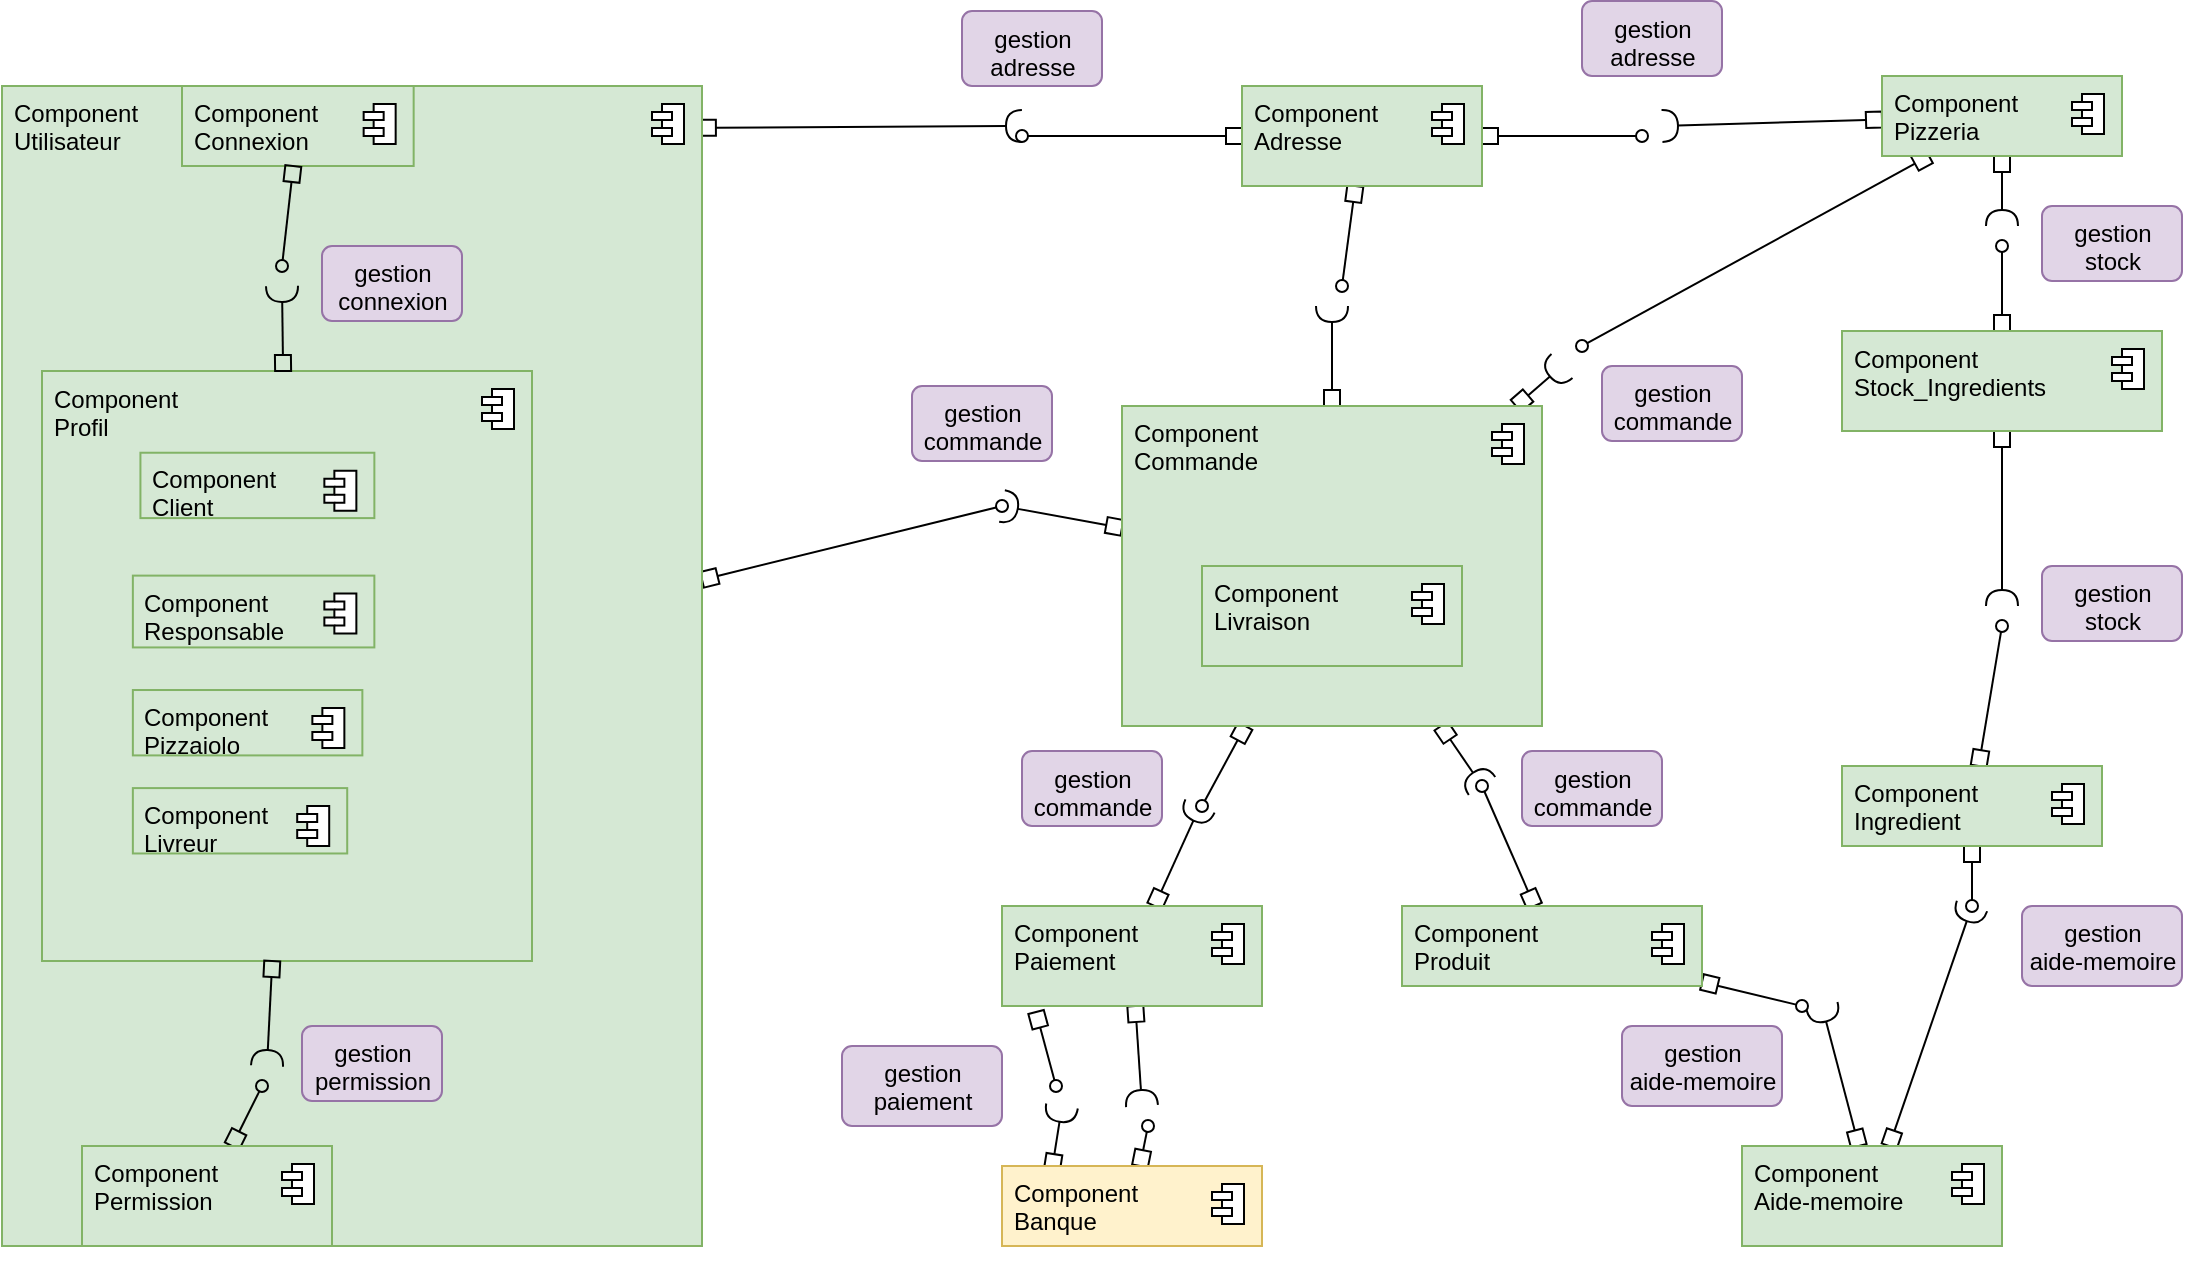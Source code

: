 <mxfile version="14.6.13" type="device"><diagram id="YfE7TOfCu_fSFhTdanTD" name="Page-1"><mxGraphModel dx="1086" dy="1453" grid="1" gridSize="10" guides="1" tooltips="1" connect="1" arrows="1" fold="1" page="1" pageScale="1" pageWidth="1169" pageHeight="827" math="0" shadow="0"><root><mxCell id="0"/><mxCell id="1" parent="0"/><mxCell id="h6eIbAjX_EkyVAfvAEQu-139" style="edgeStyle=none;rounded=0;orthogonalLoop=1;jettySize=auto;html=1;startArrow=box;startFill=0;endArrow=halfCircle;endFill=0;exitX=0.192;exitY=0.05;exitDx=0;exitDy=0;exitPerimeter=0;" edge="1" parent="1" source="h6eIbAjX_EkyVAfvAEQu-30"><mxGeometry relative="1" as="geometry"><mxPoint x="590" y="530" as="targetPoint"/></mxGeometry></mxCell><mxCell id="h6eIbAjX_EkyVAfvAEQu-159" value="" style="edgeStyle=none;rounded=0;orthogonalLoop=1;jettySize=auto;html=1;startArrow=box;startFill=0;endArrow=oval;endFill=0;" edge="1" parent="1" source="h6eIbAjX_EkyVAfvAEQu-30"><mxGeometry relative="1" as="geometry"><mxPoint x="633" y="540" as="targetPoint"/></mxGeometry></mxCell><mxCell id="h6eIbAjX_EkyVAfvAEQu-30" value="Component&lt;br&gt;Banque" style="html=1;align=left;spacingLeft=4;verticalAlign=top;fillColor=#fff2cc;strokeColor=#d6b656;" vertex="1" parent="1"><mxGeometry x="560" y="560" width="130" height="40" as="geometry"/></mxCell><mxCell id="h6eIbAjX_EkyVAfvAEQu-31" value="" style="shape=module;jettyWidth=10;jettyHeight=4;" vertex="1" parent="h6eIbAjX_EkyVAfvAEQu-30"><mxGeometry x="1" width="16" height="20" relative="1" as="geometry"><mxPoint x="-25" y="9" as="offset"/></mxGeometry></mxCell><mxCell id="h6eIbAjX_EkyVAfvAEQu-137" value="" style="edgeStyle=none;rounded=0;orthogonalLoop=1;jettySize=auto;html=1;startArrow=box;startFill=0;endArrow=halfCircle;endFill=0;" edge="1" parent="1" source="h6eIbAjX_EkyVAfvAEQu-32"><mxGeometry relative="1" as="geometry"><mxPoint x="659" y="380" as="targetPoint"/></mxGeometry></mxCell><mxCell id="h6eIbAjX_EkyVAfvAEQu-138" style="edgeStyle=none;rounded=0;orthogonalLoop=1;jettySize=auto;html=1;startArrow=box;startFill=0;endArrow=halfCircle;endFill=0;" edge="1" parent="1" source="h6eIbAjX_EkyVAfvAEQu-32"><mxGeometry relative="1" as="geometry"><mxPoint x="630" y="530" as="targetPoint"/></mxGeometry></mxCell><mxCell id="h6eIbAjX_EkyVAfvAEQu-160" style="edgeStyle=none;rounded=0;orthogonalLoop=1;jettySize=auto;html=1;startArrow=box;startFill=0;endArrow=oval;endFill=0;exitX=0.131;exitY=1.06;exitDx=0;exitDy=0;exitPerimeter=0;" edge="1" parent="1" source="h6eIbAjX_EkyVAfvAEQu-32"><mxGeometry relative="1" as="geometry"><mxPoint x="587" y="520" as="targetPoint"/></mxGeometry></mxCell><mxCell id="h6eIbAjX_EkyVAfvAEQu-32" value="Component&lt;br&gt;Paiement" style="html=1;align=left;spacingLeft=4;verticalAlign=top;fillColor=#d5e8d4;strokeColor=#82b366;" vertex="1" parent="1"><mxGeometry x="560" y="430" width="130" height="50" as="geometry"/></mxCell><mxCell id="h6eIbAjX_EkyVAfvAEQu-33" value="" style="shape=module;jettyWidth=10;jettyHeight=4;" vertex="1" parent="h6eIbAjX_EkyVAfvAEQu-32"><mxGeometry x="1" width="16" height="20" relative="1" as="geometry"><mxPoint x="-25" y="9" as="offset"/></mxGeometry></mxCell><mxCell id="h6eIbAjX_EkyVAfvAEQu-131" style="edgeStyle=none;rounded=0;orthogonalLoop=1;jettySize=auto;html=1;startArrow=box;startFill=0;endArrow=halfCircle;endFill=0;" edge="1" parent="1" source="h6eIbAjX_EkyVAfvAEQu-34"><mxGeometry relative="1" as="geometry"><mxPoint x="725" y="130" as="targetPoint"/></mxGeometry></mxCell><mxCell id="h6eIbAjX_EkyVAfvAEQu-132" style="edgeStyle=none;rounded=0;orthogonalLoop=1;jettySize=auto;html=1;startArrow=box;startFill=0;endArrow=halfCircle;endFill=0;" edge="1" parent="1" source="h6eIbAjX_EkyVAfvAEQu-34"><mxGeometry relative="1" as="geometry"><mxPoint x="840" y="160" as="targetPoint"/></mxGeometry></mxCell><mxCell id="h6eIbAjX_EkyVAfvAEQu-133" style="edgeStyle=none;rounded=0;orthogonalLoop=1;jettySize=auto;html=1;startArrow=box;startFill=0;endArrow=halfCircle;endFill=0;" edge="1" parent="1" source="h6eIbAjX_EkyVAfvAEQu-34"><mxGeometry relative="1" as="geometry"><mxPoint x="800" y="370" as="targetPoint"/></mxGeometry></mxCell><mxCell id="h6eIbAjX_EkyVAfvAEQu-134" style="edgeStyle=none;rounded=0;orthogonalLoop=1;jettySize=auto;html=1;startArrow=box;startFill=0;endArrow=halfCircle;endFill=0;" edge="1" parent="1" source="h6eIbAjX_EkyVAfvAEQu-34"><mxGeometry relative="1" as="geometry"><mxPoint x="560" y="230" as="targetPoint"/></mxGeometry></mxCell><mxCell id="h6eIbAjX_EkyVAfvAEQu-158" style="edgeStyle=none;rounded=0;orthogonalLoop=1;jettySize=auto;html=1;startArrow=box;startFill=0;endArrow=oval;endFill=0;" edge="1" parent="1" source="h6eIbAjX_EkyVAfvAEQu-34"><mxGeometry relative="1" as="geometry"><mxPoint x="660" y="380" as="targetPoint"/></mxGeometry></mxCell><mxCell id="h6eIbAjX_EkyVAfvAEQu-34" value="Component&lt;br&gt;Commande" style="html=1;align=left;spacingLeft=4;verticalAlign=top;fillColor=#d5e8d4;strokeColor=#82b366;" vertex="1" parent="1"><mxGeometry x="620" y="180" width="210" height="160" as="geometry"/></mxCell><mxCell id="h6eIbAjX_EkyVAfvAEQu-35" value="" style="shape=module;jettyWidth=10;jettyHeight=4;" vertex="1" parent="h6eIbAjX_EkyVAfvAEQu-34"><mxGeometry x="1" width="16" height="20" relative="1" as="geometry"><mxPoint x="-25" y="9" as="offset"/></mxGeometry></mxCell><mxCell id="h6eIbAjX_EkyVAfvAEQu-62" value="Component&lt;br&gt;Livraison" style="html=1;align=left;spacingLeft=4;verticalAlign=top;fillColor=#d5e8d4;strokeColor=#82b366;" vertex="1" parent="h6eIbAjX_EkyVAfvAEQu-34"><mxGeometry x="40" y="80" width="130" height="50" as="geometry"/></mxCell><mxCell id="h6eIbAjX_EkyVAfvAEQu-63" value="" style="shape=module;jettyWidth=10;jettyHeight=4;" vertex="1" parent="h6eIbAjX_EkyVAfvAEQu-62"><mxGeometry x="1" width="16" height="20" relative="1" as="geometry"><mxPoint x="-25" y="9" as="offset"/></mxGeometry></mxCell><mxCell id="h6eIbAjX_EkyVAfvAEQu-155" style="edgeStyle=none;rounded=0;orthogonalLoop=1;jettySize=auto;html=1;startArrow=box;startFill=0;endArrow=oval;endFill=0;" edge="1" parent="1" source="h6eIbAjX_EkyVAfvAEQu-36"><mxGeometry relative="1" as="geometry"><mxPoint x="960" y="480" as="targetPoint"/></mxGeometry></mxCell><mxCell id="h6eIbAjX_EkyVAfvAEQu-156" style="edgeStyle=none;rounded=0;orthogonalLoop=1;jettySize=auto;html=1;startArrow=box;startFill=0;endArrow=oval;endFill=0;" edge="1" parent="1" source="h6eIbAjX_EkyVAfvAEQu-36"><mxGeometry relative="1" as="geometry"><mxPoint x="800" y="370" as="targetPoint"/></mxGeometry></mxCell><mxCell id="h6eIbAjX_EkyVAfvAEQu-36" value="Component&lt;br&gt;Produit" style="html=1;align=left;spacingLeft=4;verticalAlign=top;fillColor=#d5e8d4;strokeColor=#82b366;" vertex="1" parent="1"><mxGeometry x="760" y="430" width="150" height="40" as="geometry"/></mxCell><mxCell id="h6eIbAjX_EkyVAfvAEQu-37" value="" style="shape=module;jettyWidth=10;jettyHeight=4;" vertex="1" parent="h6eIbAjX_EkyVAfvAEQu-36"><mxGeometry x="1" width="16" height="20" relative="1" as="geometry"><mxPoint x="-25" y="9" as="offset"/></mxGeometry></mxCell><mxCell id="h6eIbAjX_EkyVAfvAEQu-154" style="edgeStyle=none;rounded=0;orthogonalLoop=1;jettySize=auto;html=1;startArrow=box;startFill=0;endArrow=oval;endFill=0;" edge="1" parent="1" source="h6eIbAjX_EkyVAfvAEQu-38"><mxGeometry relative="1" as="geometry"><mxPoint x="1045" y="430" as="targetPoint"/></mxGeometry></mxCell><mxCell id="h6eIbAjX_EkyVAfvAEQu-157" style="edgeStyle=none;rounded=0;orthogonalLoop=1;jettySize=auto;html=1;startArrow=box;startFill=0;endArrow=oval;endFill=0;" edge="1" parent="1" source="h6eIbAjX_EkyVAfvAEQu-38"><mxGeometry relative="1" as="geometry"><mxPoint x="1060" y="290" as="targetPoint"/></mxGeometry></mxCell><mxCell id="h6eIbAjX_EkyVAfvAEQu-38" value="Component&lt;br&gt;Ingredient" style="html=1;align=left;spacingLeft=4;verticalAlign=top;fillColor=#d5e8d4;strokeColor=#82b366;" vertex="1" parent="1"><mxGeometry x="980" y="360" width="130" height="40" as="geometry"/></mxCell><mxCell id="h6eIbAjX_EkyVAfvAEQu-39" value="" style="shape=module;jettyWidth=10;jettyHeight=4;" vertex="1" parent="h6eIbAjX_EkyVAfvAEQu-38"><mxGeometry x="1" width="16" height="20" relative="1" as="geometry"><mxPoint x="-25" y="9" as="offset"/></mxGeometry></mxCell><mxCell id="h6eIbAjX_EkyVAfvAEQu-121" style="edgeStyle=orthogonalEdgeStyle;rounded=0;orthogonalLoop=1;jettySize=auto;html=1;endArrow=oval;endFill=0;startArrow=box;startFill=0;" edge="1" parent="1" source="h6eIbAjX_EkyVAfvAEQu-40"><mxGeometry relative="1" as="geometry"><mxPoint x="1060" y="100" as="targetPoint"/></mxGeometry></mxCell><mxCell id="h6eIbAjX_EkyVAfvAEQu-161" style="edgeStyle=none;rounded=0;orthogonalLoop=1;jettySize=auto;html=1;startArrow=box;startFill=0;endArrow=halfCircle;endFill=0;" edge="1" parent="1" source="h6eIbAjX_EkyVAfvAEQu-40"><mxGeometry relative="1" as="geometry"><mxPoint x="1060" y="280" as="targetPoint"/></mxGeometry></mxCell><mxCell id="h6eIbAjX_EkyVAfvAEQu-40" value="Component&lt;br&gt;Stock_Ingredients" style="html=1;align=left;spacingLeft=4;verticalAlign=top;fillColor=#d5e8d4;strokeColor=#82b366;" vertex="1" parent="1"><mxGeometry x="980" y="142.5" width="160" height="50" as="geometry"/></mxCell><mxCell id="h6eIbAjX_EkyVAfvAEQu-41" value="" style="shape=module;jettyWidth=10;jettyHeight=4;" vertex="1" parent="h6eIbAjX_EkyVAfvAEQu-40"><mxGeometry x="1" width="16" height="20" relative="1" as="geometry"><mxPoint x="-25" y="9" as="offset"/></mxGeometry></mxCell><mxCell id="h6eIbAjX_EkyVAfvAEQu-122" style="rounded=0;orthogonalLoop=1;jettySize=auto;html=1;endArrow=halfCircle;endFill=0;startArrow=box;startFill=0;" edge="1" parent="1" source="h6eIbAjX_EkyVAfvAEQu-42"><mxGeometry relative="1" as="geometry"><mxPoint x="1060" y="90" as="targetPoint"/></mxGeometry></mxCell><mxCell id="h6eIbAjX_EkyVAfvAEQu-123" style="edgeStyle=none;rounded=0;orthogonalLoop=1;jettySize=auto;html=1;endArrow=halfCircle;endFill=0;startArrow=box;startFill=0;" edge="1" parent="1" source="h6eIbAjX_EkyVAfvAEQu-42"><mxGeometry relative="1" as="geometry"><mxPoint x="890" y="40" as="targetPoint"/></mxGeometry></mxCell><mxCell id="h6eIbAjX_EkyVAfvAEQu-150" style="edgeStyle=none;rounded=0;orthogonalLoop=1;jettySize=auto;html=1;startArrow=box;startFill=0;endArrow=oval;endFill=0;" edge="1" parent="1" source="h6eIbAjX_EkyVAfvAEQu-42"><mxGeometry relative="1" as="geometry"><mxPoint x="850" y="150" as="targetPoint"/></mxGeometry></mxCell><mxCell id="h6eIbAjX_EkyVAfvAEQu-42" value="Component&lt;br&gt;Pizzeria" style="html=1;align=left;spacingLeft=4;verticalAlign=top;fillColor=#d5e8d4;strokeColor=#82b366;" vertex="1" parent="1"><mxGeometry x="1000" y="15" width="120" height="40" as="geometry"/></mxCell><mxCell id="h6eIbAjX_EkyVAfvAEQu-43" value="" style="shape=module;jettyWidth=10;jettyHeight=4;" vertex="1" parent="h6eIbAjX_EkyVAfvAEQu-42"><mxGeometry x="1" width="16" height="20" relative="1" as="geometry"><mxPoint x="-25" y="9" as="offset"/></mxGeometry></mxCell><mxCell id="h6eIbAjX_EkyVAfvAEQu-140" style="edgeStyle=none;rounded=0;orthogonalLoop=1;jettySize=auto;html=1;startArrow=box;startFill=0;endArrow=oval;endFill=0;" edge="1" parent="1" source="h6eIbAjX_EkyVAfvAEQu-44"><mxGeometry relative="1" as="geometry"><mxPoint x="570" y="45" as="targetPoint"/></mxGeometry></mxCell><mxCell id="h6eIbAjX_EkyVAfvAEQu-141" style="edgeStyle=none;rounded=0;orthogonalLoop=1;jettySize=auto;html=1;startArrow=box;startFill=0;endArrow=oval;endFill=0;" edge="1" parent="1" source="h6eIbAjX_EkyVAfvAEQu-44"><mxGeometry relative="1" as="geometry"><mxPoint x="880" y="45" as="targetPoint"/></mxGeometry></mxCell><mxCell id="h6eIbAjX_EkyVAfvAEQu-151" style="edgeStyle=none;rounded=0;orthogonalLoop=1;jettySize=auto;html=1;startArrow=box;startFill=0;endArrow=oval;endFill=0;" edge="1" parent="1" source="h6eIbAjX_EkyVAfvAEQu-44"><mxGeometry relative="1" as="geometry"><mxPoint x="730" y="120" as="targetPoint"/></mxGeometry></mxCell><mxCell id="h6eIbAjX_EkyVAfvAEQu-44" value="Component&lt;br&gt;Adresse" style="html=1;align=left;spacingLeft=4;verticalAlign=top;fillColor=#d5e8d4;strokeColor=#82b366;" vertex="1" parent="1"><mxGeometry x="680" y="20" width="120" height="50" as="geometry"/></mxCell><mxCell id="h6eIbAjX_EkyVAfvAEQu-45" value="" style="shape=module;jettyWidth=10;jettyHeight=4;" vertex="1" parent="h6eIbAjX_EkyVAfvAEQu-44"><mxGeometry x="1" width="16" height="20" relative="1" as="geometry"><mxPoint x="-25" y="9" as="offset"/></mxGeometry></mxCell><mxCell id="h6eIbAjX_EkyVAfvAEQu-135" style="edgeStyle=none;rounded=0;orthogonalLoop=1;jettySize=auto;html=1;startArrow=box;startFill=0;endArrow=halfCircle;endFill=0;exitX=0.997;exitY=0.036;exitDx=0;exitDy=0;exitPerimeter=0;" edge="1" parent="1" source="h6eIbAjX_EkyVAfvAEQu-60"><mxGeometry relative="1" as="geometry"><mxPoint x="570" y="40" as="targetPoint"/></mxGeometry></mxCell><mxCell id="h6eIbAjX_EkyVAfvAEQu-152" style="edgeStyle=none;rounded=0;orthogonalLoop=1;jettySize=auto;html=1;startArrow=box;startFill=0;endArrow=oval;endFill=0;" edge="1" parent="1" source="h6eIbAjX_EkyVAfvAEQu-60"><mxGeometry relative="1" as="geometry"><mxPoint x="560" y="230" as="targetPoint"/></mxGeometry></mxCell><mxCell id="h6eIbAjX_EkyVAfvAEQu-60" value="Component&lt;br&gt;Utilisateur" style="html=1;align=left;spacingLeft=4;verticalAlign=top;fillColor=#d5e8d4;strokeColor=#82b366;" vertex="1" parent="1"><mxGeometry x="60" y="20" width="350" height="580" as="geometry"/></mxCell><mxCell id="h6eIbAjX_EkyVAfvAEQu-61" value="" style="shape=module;jettyWidth=10;jettyHeight=4;" vertex="1" parent="h6eIbAjX_EkyVAfvAEQu-60"><mxGeometry x="1" width="16" height="20" relative="1" as="geometry"><mxPoint x="-25" y="9" as="offset"/></mxGeometry></mxCell><mxCell id="h6eIbAjX_EkyVAfvAEQu-58" value="Component&lt;br&gt;Profil" style="html=1;align=left;spacingLeft=4;verticalAlign=top;fillColor=#d5e8d4;strokeColor=#82b366;" vertex="1" parent="h6eIbAjX_EkyVAfvAEQu-60"><mxGeometry x="20.002" y="142.5" width="244.998" height="295" as="geometry"/></mxCell><mxCell id="h6eIbAjX_EkyVAfvAEQu-59" value="" style="shape=module;jettyWidth=10;jettyHeight=4;" vertex="1" parent="h6eIbAjX_EkyVAfvAEQu-58"><mxGeometry x="1" width="16" height="20" relative="1" as="geometry"><mxPoint x="-25" y="9" as="offset"/></mxGeometry></mxCell><mxCell id="h6eIbAjX_EkyVAfvAEQu-56" value="Component&lt;br&gt;Client" style="html=1;align=left;spacingLeft=4;verticalAlign=top;fillColor=#d5e8d4;strokeColor=#82b366;" vertex="1" parent="h6eIbAjX_EkyVAfvAEQu-58"><mxGeometry x="49.215" y="40.863" width="116.964" height="32.691" as="geometry"/></mxCell><mxCell id="h6eIbAjX_EkyVAfvAEQu-57" value="" style="shape=module;jettyWidth=10;jettyHeight=4;" vertex="1" parent="h6eIbAjX_EkyVAfvAEQu-56"><mxGeometry x="1" width="16" height="20" relative="1" as="geometry"><mxPoint x="-25" y="9" as="offset"/></mxGeometry></mxCell><mxCell id="h6eIbAjX_EkyVAfvAEQu-54" value="Component&lt;br&gt;Responsable" style="html=1;align=left;spacingLeft=4;verticalAlign=top;fillColor=#d5e8d4;strokeColor=#82b366;" vertex="1" parent="h6eIbAjX_EkyVAfvAEQu-58"><mxGeometry x="45.427" y="102.305" width="120.752" height="35.911" as="geometry"/></mxCell><mxCell id="h6eIbAjX_EkyVAfvAEQu-55" value="" style="shape=module;jettyWidth=10;jettyHeight=4;" vertex="1" parent="h6eIbAjX_EkyVAfvAEQu-54"><mxGeometry x="1" width="16" height="20" relative="1" as="geometry"><mxPoint x="-25" y="9" as="offset"/></mxGeometry></mxCell><mxCell id="h6eIbAjX_EkyVAfvAEQu-52" value="Component&lt;br&gt;Pizzaiolo" style="html=1;align=left;spacingLeft=4;verticalAlign=top;fillColor=#d5e8d4;strokeColor=#82b366;" vertex="1" parent="h6eIbAjX_EkyVAfvAEQu-58"><mxGeometry x="45.427" y="159.514" width="114.751" height="32.691" as="geometry"/></mxCell><mxCell id="h6eIbAjX_EkyVAfvAEQu-53" value="" style="shape=module;jettyWidth=10;jettyHeight=4;" vertex="1" parent="h6eIbAjX_EkyVAfvAEQu-52"><mxGeometry x="1" width="16" height="20" relative="1" as="geometry"><mxPoint x="-25" y="9" as="offset"/></mxGeometry></mxCell><mxCell id="h6eIbAjX_EkyVAfvAEQu-50" value="Component&lt;br&gt;Livreur" style="html=1;align=left;spacingLeft=4;verticalAlign=top;fillColor=#d5e8d4;strokeColor=#82b366;" vertex="1" parent="h6eIbAjX_EkyVAfvAEQu-58"><mxGeometry x="45.427" y="208.55" width="107.173" height="32.691" as="geometry"/></mxCell><mxCell id="h6eIbAjX_EkyVAfvAEQu-51" value="" style="shape=module;jettyWidth=10;jettyHeight=4;" vertex="1" parent="h6eIbAjX_EkyVAfvAEQu-50"><mxGeometry x="1" width="16" height="20" relative="1" as="geometry"><mxPoint x="-25" y="9" as="offset"/></mxGeometry></mxCell><mxCell id="h6eIbAjX_EkyVAfvAEQu-148" style="edgeStyle=none;rounded=0;orthogonalLoop=1;jettySize=auto;html=1;startArrow=box;startFill=0;endArrow=oval;endFill=0;" edge="1" parent="h6eIbAjX_EkyVAfvAEQu-60" source="h6eIbAjX_EkyVAfvAEQu-48" target="h6eIbAjX_EkyVAfvAEQu-60"><mxGeometry relative="1" as="geometry"/></mxCell><mxCell id="h6eIbAjX_EkyVAfvAEQu-149" style="edgeStyle=none;rounded=0;orthogonalLoop=1;jettySize=auto;html=1;startArrow=box;startFill=0;endArrow=oval;endFill=0;" edge="1" parent="h6eIbAjX_EkyVAfvAEQu-60" source="h6eIbAjX_EkyVAfvAEQu-48" target="h6eIbAjX_EkyVAfvAEQu-60"><mxGeometry relative="1" as="geometry"/></mxCell><mxCell id="h6eIbAjX_EkyVAfvAEQu-153" style="edgeStyle=none;rounded=0;orthogonalLoop=1;jettySize=auto;html=1;startArrow=box;startFill=0;endArrow=oval;endFill=0;" edge="1" parent="h6eIbAjX_EkyVAfvAEQu-60" source="h6eIbAjX_EkyVAfvAEQu-48"><mxGeometry relative="1" as="geometry"><mxPoint x="130" y="500" as="targetPoint"/></mxGeometry></mxCell><mxCell id="h6eIbAjX_EkyVAfvAEQu-48" value="Component&lt;br&gt;Permission" style="html=1;align=left;spacingLeft=4;verticalAlign=top;fillColor=#d5e8d4;strokeColor=#82b366;" vertex="1" parent="h6eIbAjX_EkyVAfvAEQu-60"><mxGeometry x="40" y="530" width="125" height="50" as="geometry"/></mxCell><mxCell id="h6eIbAjX_EkyVAfvAEQu-49" value="" style="shape=module;jettyWidth=10;jettyHeight=4;" vertex="1" parent="h6eIbAjX_EkyVAfvAEQu-48"><mxGeometry x="1" width="16" height="20" relative="1" as="geometry"><mxPoint x="-25" y="9" as="offset"/></mxGeometry></mxCell><mxCell id="h6eIbAjX_EkyVAfvAEQu-144" style="edgeStyle=none;rounded=0;orthogonalLoop=1;jettySize=auto;html=1;startArrow=box;startFill=0;endArrow=oval;endFill=0;" edge="1" parent="h6eIbAjX_EkyVAfvAEQu-60" source="h6eIbAjX_EkyVAfvAEQu-46" target="h6eIbAjX_EkyVAfvAEQu-60"><mxGeometry relative="1" as="geometry"/></mxCell><mxCell id="h6eIbAjX_EkyVAfvAEQu-145" style="edgeStyle=none;rounded=0;orthogonalLoop=1;jettySize=auto;html=1;startArrow=box;startFill=0;endArrow=oval;endFill=0;" edge="1" parent="h6eIbAjX_EkyVAfvAEQu-60" source="h6eIbAjX_EkyVAfvAEQu-46" target="h6eIbAjX_EkyVAfvAEQu-60"><mxGeometry relative="1" as="geometry"/></mxCell><mxCell id="h6eIbAjX_EkyVAfvAEQu-146" style="edgeStyle=none;rounded=0;orthogonalLoop=1;jettySize=auto;html=1;startArrow=box;startFill=0;endArrow=oval;endFill=0;" edge="1" parent="h6eIbAjX_EkyVAfvAEQu-60" source="h6eIbAjX_EkyVAfvAEQu-46" target="h6eIbAjX_EkyVAfvAEQu-60"><mxGeometry relative="1" as="geometry"/></mxCell><mxCell id="h6eIbAjX_EkyVAfvAEQu-46" value="Component&lt;br&gt;Connexion" style="html=1;align=left;spacingLeft=4;verticalAlign=top;fillColor=#d5e8d4;strokeColor=#82b366;" vertex="1" parent="h6eIbAjX_EkyVAfvAEQu-60"><mxGeometry x="90" width="115.83" height="40" as="geometry"/></mxCell><mxCell id="h6eIbAjX_EkyVAfvAEQu-47" value="" style="shape=module;jettyWidth=10;jettyHeight=4;" vertex="1" parent="h6eIbAjX_EkyVAfvAEQu-46"><mxGeometry x="1" width="16" height="20" relative="1" as="geometry"><mxPoint x="-25" y="9" as="offset"/></mxGeometry></mxCell><mxCell id="h6eIbAjX_EkyVAfvAEQu-162" value="gestion &lt;br&gt;connexion" style="html=1;align=center;verticalAlign=top;rounded=1;absoluteArcSize=1;arcSize=10;dashed=0;fillColor=#e1d5e7;strokeColor=#9673a6;" vertex="1" parent="h6eIbAjX_EkyVAfvAEQu-60"><mxGeometry x="160" y="80" width="70" height="37.5" as="geometry"/></mxCell><mxCell id="h6eIbAjX_EkyVAfvAEQu-164" value="gestion &lt;br&gt;permission" style="html=1;align=center;verticalAlign=top;rounded=1;absoluteArcSize=1;arcSize=10;dashed=0;fillColor=#e1d5e7;strokeColor=#9673a6;" vertex="1" parent="h6eIbAjX_EkyVAfvAEQu-60"><mxGeometry x="150" y="470" width="70" height="37.5" as="geometry"/></mxCell><mxCell id="h6eIbAjX_EkyVAfvAEQu-129" value="" style="edgeStyle=none;rounded=0;orthogonalLoop=1;jettySize=auto;html=1;startArrow=box;startFill=0;endArrow=halfCircle;endFill=0;" edge="1" parent="1" source="h6eIbAjX_EkyVAfvAEQu-64"><mxGeometry relative="1" as="geometry"><mxPoint x="1045" y="430" as="targetPoint"/></mxGeometry></mxCell><mxCell id="h6eIbAjX_EkyVAfvAEQu-130" style="edgeStyle=none;rounded=0;orthogonalLoop=1;jettySize=auto;html=1;startArrow=box;startFill=0;endArrow=halfCircle;endFill=0;" edge="1" parent="1" source="h6eIbAjX_EkyVAfvAEQu-64"><mxGeometry relative="1" as="geometry"><mxPoint x="970" y="480" as="targetPoint"/></mxGeometry></mxCell><mxCell id="h6eIbAjX_EkyVAfvAEQu-64" value="Component&lt;br&gt;Aide-memoire" style="html=1;align=left;spacingLeft=4;verticalAlign=top;fillColor=#d5e8d4;strokeColor=#82b366;" vertex="1" parent="1"><mxGeometry x="930" y="550" width="130" height="50" as="geometry"/></mxCell><mxCell id="h6eIbAjX_EkyVAfvAEQu-65" value="" style="shape=module;jettyWidth=10;jettyHeight=4;" vertex="1" parent="h6eIbAjX_EkyVAfvAEQu-64"><mxGeometry x="1" width="16" height="20" relative="1" as="geometry"><mxPoint x="-25" y="9" as="offset"/></mxGeometry></mxCell><mxCell id="h6eIbAjX_EkyVAfvAEQu-125" value="" style="edgeStyle=none;rounded=0;orthogonalLoop=1;jettySize=auto;html=1;startArrow=box;startFill=0;endArrow=halfCircle;endFill=0;" edge="1" parent="1" source="h6eIbAjX_EkyVAfvAEQu-58"><mxGeometry relative="1" as="geometry"><mxPoint x="200" y="120" as="targetPoint"/></mxGeometry></mxCell><mxCell id="h6eIbAjX_EkyVAfvAEQu-127" style="edgeStyle=none;rounded=0;orthogonalLoop=1;jettySize=auto;html=1;startArrow=box;startFill=0;endArrow=halfCircle;endFill=0;" edge="1" parent="1" source="h6eIbAjX_EkyVAfvAEQu-58"><mxGeometry relative="1" as="geometry"><mxPoint x="192.501" y="510" as="targetPoint"/></mxGeometry></mxCell><mxCell id="h6eIbAjX_EkyVAfvAEQu-147" style="edgeStyle=none;rounded=0;orthogonalLoop=1;jettySize=auto;html=1;startArrow=box;startFill=0;endArrow=oval;endFill=0;" edge="1" parent="1" source="h6eIbAjX_EkyVAfvAEQu-46"><mxGeometry relative="1" as="geometry"><mxPoint x="200" y="110" as="targetPoint"/></mxGeometry></mxCell><mxCell id="h6eIbAjX_EkyVAfvAEQu-166" value="gestion &lt;br&gt;adresse" style="html=1;align=center;verticalAlign=top;rounded=1;absoluteArcSize=1;arcSize=10;dashed=0;fillColor=#e1d5e7;strokeColor=#9673a6;" vertex="1" parent="1"><mxGeometry x="850" y="-22.5" width="70" height="37.5" as="geometry"/></mxCell><mxCell id="h6eIbAjX_EkyVAfvAEQu-167" value="gestion &lt;br&gt;adresse" style="html=1;align=center;verticalAlign=top;rounded=1;absoluteArcSize=1;arcSize=10;dashed=0;fillColor=#e1d5e7;strokeColor=#9673a6;" vertex="1" parent="1"><mxGeometry x="540" y="-17.5" width="70" height="37.5" as="geometry"/></mxCell><mxCell id="h6eIbAjX_EkyVAfvAEQu-168" value="gestion &lt;br&gt;commande" style="html=1;align=center;verticalAlign=top;rounded=1;absoluteArcSize=1;arcSize=10;dashed=0;fillColor=#e1d5e7;strokeColor=#9673a6;" vertex="1" parent="1"><mxGeometry x="515" y="170" width="70" height="37.5" as="geometry"/></mxCell><mxCell id="h6eIbAjX_EkyVAfvAEQu-169" value="gestion &lt;br&gt;commande" style="html=1;align=center;verticalAlign=top;rounded=1;absoluteArcSize=1;arcSize=10;dashed=0;fillColor=#e1d5e7;strokeColor=#9673a6;" vertex="1" parent="1"><mxGeometry x="860" y="160" width="70" height="37.5" as="geometry"/></mxCell><mxCell id="h6eIbAjX_EkyVAfvAEQu-170" value="gestion &lt;br&gt;commande" style="html=1;align=center;verticalAlign=top;rounded=1;absoluteArcSize=1;arcSize=10;dashed=0;fillColor=#e1d5e7;strokeColor=#9673a6;" vertex="1" parent="1"><mxGeometry x="570" y="352.5" width="70" height="37.5" as="geometry"/></mxCell><mxCell id="h6eIbAjX_EkyVAfvAEQu-171" value="gestion &lt;br&gt;commande" style="html=1;align=center;verticalAlign=top;rounded=1;absoluteArcSize=1;arcSize=10;dashed=0;fillColor=#e1d5e7;strokeColor=#9673a6;" vertex="1" parent="1"><mxGeometry x="820" y="352.5" width="70" height="37.5" as="geometry"/></mxCell><mxCell id="h6eIbAjX_EkyVAfvAEQu-172" value="gestion &lt;br&gt;stock" style="html=1;align=center;verticalAlign=top;rounded=1;absoluteArcSize=1;arcSize=10;dashed=0;fillColor=#e1d5e7;strokeColor=#9673a6;" vertex="1" parent="1"><mxGeometry x="1080" y="80" width="70" height="37.5" as="geometry"/></mxCell><mxCell id="h6eIbAjX_EkyVAfvAEQu-174" value="gestion &lt;br&gt;stock" style="html=1;align=center;verticalAlign=top;rounded=1;absoluteArcSize=1;arcSize=10;dashed=0;fillColor=#e1d5e7;strokeColor=#9673a6;" vertex="1" parent="1"><mxGeometry x="1080" y="260" width="70" height="37.5" as="geometry"/></mxCell><mxCell id="h6eIbAjX_EkyVAfvAEQu-175" value="gestion &lt;br&gt;aide-memoire" style="html=1;align=center;verticalAlign=top;rounded=1;absoluteArcSize=1;arcSize=10;dashed=0;fillColor=#e1d5e7;strokeColor=#9673a6;" vertex="1" parent="1"><mxGeometry x="1070" y="430" width="80" height="40" as="geometry"/></mxCell><mxCell id="h6eIbAjX_EkyVAfvAEQu-176" value="gestion &lt;br&gt;aide-memoire" style="html=1;align=center;verticalAlign=top;rounded=1;absoluteArcSize=1;arcSize=10;dashed=0;fillColor=#e1d5e7;strokeColor=#9673a6;" vertex="1" parent="1"><mxGeometry x="870" y="490" width="80" height="40" as="geometry"/></mxCell><mxCell id="h6eIbAjX_EkyVAfvAEQu-177" value="gestion &lt;br&gt;paiement" style="html=1;align=center;verticalAlign=top;rounded=1;absoluteArcSize=1;arcSize=10;dashed=0;fillColor=#e1d5e7;strokeColor=#9673a6;" vertex="1" parent="1"><mxGeometry x="480" y="500" width="80" height="40" as="geometry"/></mxCell></root></mxGraphModel></diagram></mxfile>
